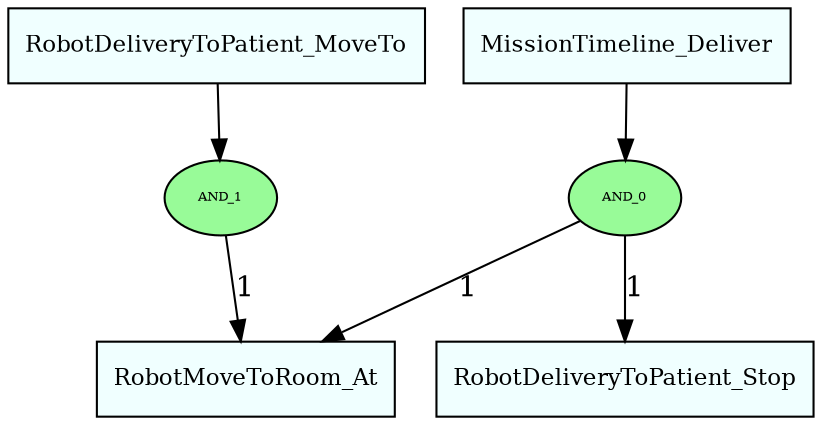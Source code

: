 digraph decomposition_graph {
	rankdir=TB;
	node [fontsize=11, style=filled, fillcolor=azure, shape = box]
	AND_0 [fontsize=6, shape= oval, style=filled, fillcolor= palegreen];
	MissionTimeline_Deliver -> AND_0;
	AND_0 -> RobotDeliveryToPatient_Stop [label= "1"];
	AND_0 -> RobotMoveToRoom_At [label= "1"];
	AND_1 [fontsize=6, shape= oval, style=filled, fillcolor= palegreen];
	RobotDeliveryToPatient_MoveTo -> AND_1;
	AND_1 -> RobotMoveToRoom_At [label= "1"];

}

